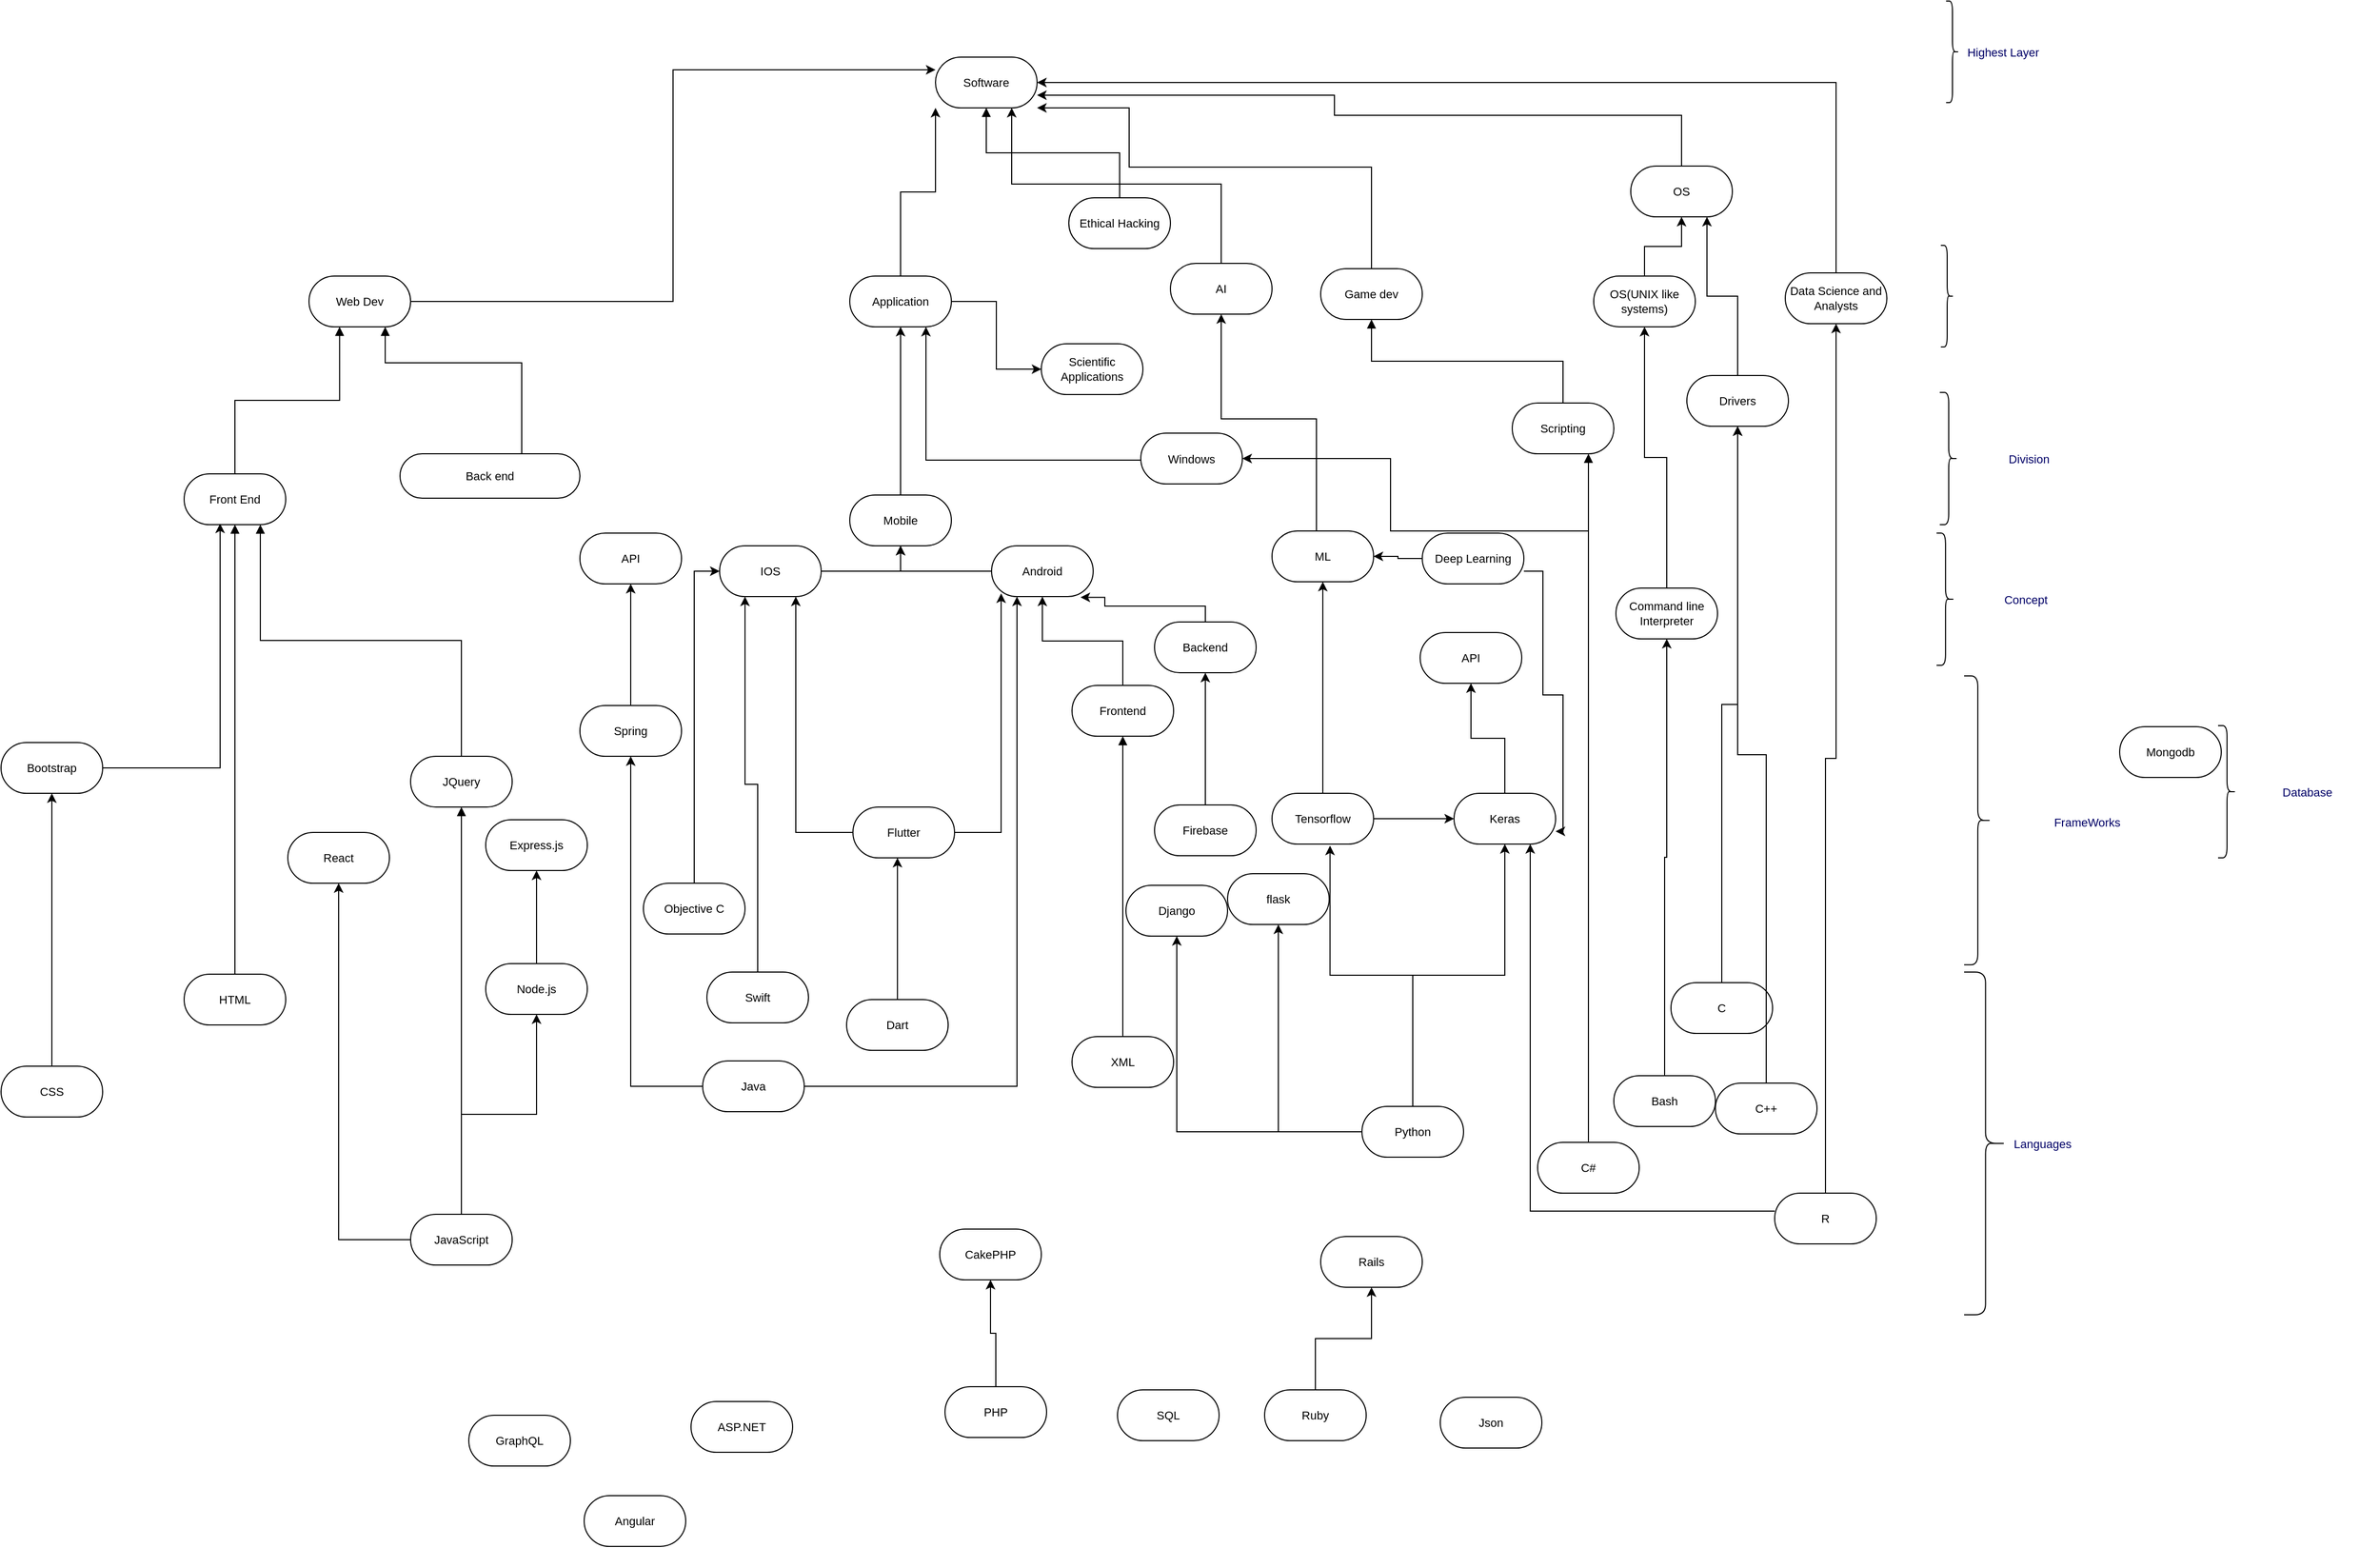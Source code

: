 <mxfile version="13.0.3" type="device"><diagram id="pAUlCY2V2whUjeafS55t" name="Page-1"><mxGraphModel dx="2202" dy="1028" grid="0" gridSize="10" guides="1" tooltips="1" connect="1" arrows="1" fold="1" page="0" pageScale="1" pageWidth="1169" pageHeight="827" math="0" shadow="0"><root><mxCell id="0"/><mxCell id="1" parent="0"/><UserObject label="Software" lucidchartObjectId="UhRVEY94wC.c" id="UGe1I49gDKQjitFiOvtG-1"><mxCell style="html=1;whiteSpace=wrap;rounded=1;arcSize=50;fontSize=11;fontColor=#000000;spacing=3;strokeOpacity=100;" parent="1" vertex="1"><mxGeometry x="-50" y="-228" width="96" height="48" as="geometry"/></mxCell></UserObject><mxCell id="ax3V9Tw7T8sKRPR4ui8O-41" style="edgeStyle=orthogonalEdgeStyle;rounded=0;orthogonalLoop=1;jettySize=auto;html=1;entryX=0.5;entryY=1;entryDx=0;entryDy=0;fontColor=#000066;" parent="1" source="UGe1I49gDKQjitFiOvtG-2" target="ax3V9Tw7T8sKRPR4ui8O-37" edge="1"><mxGeometry relative="1" as="geometry"/></mxCell><UserObject label="Mobile" lucidchartObjectId="pjRVcNEyTyrJ" id="UGe1I49gDKQjitFiOvtG-2"><mxCell style="html=1;whiteSpace=wrap;rounded=1;arcSize=50;fontSize=11;fontColor=#000000;spacing=3;strokeOpacity=100;" parent="1" vertex="1"><mxGeometry x="-131" y="186" width="96" height="48" as="geometry"/></mxCell></UserObject><UserObject label="Ethical Hacking" lucidchartObjectId="GjRV_AYitxwq" id="UGe1I49gDKQjitFiOvtG-3"><mxCell style="html=1;whiteSpace=wrap;rounded=1;arcSize=50;fontSize=11;fontColor=#000000;spacing=3;strokeOpacity=100;" parent="1" vertex="1"><mxGeometry x="76" y="-95" width="96" height="48" as="geometry"/></mxCell></UserObject><mxCell id="ax3V9Tw7T8sKRPR4ui8O-58" style="edgeStyle=orthogonalEdgeStyle;rounded=0;orthogonalLoop=1;jettySize=auto;html=1;entryX=1;entryY=1;entryDx=0;entryDy=0;fontColor=#000066;" parent="1" source="UGe1I49gDKQjitFiOvtG-4" target="UGe1I49gDKQjitFiOvtG-1" edge="1"><mxGeometry relative="1" as="geometry"><Array as="points"><mxPoint x="362" y="-124"/><mxPoint x="133" y="-124"/><mxPoint x="133" y="-180"/></Array></mxGeometry></mxCell><UserObject label="Game dev" lucidchartObjectId="KjRVrELm40YV" id="UGe1I49gDKQjitFiOvtG-4"><mxCell style="html=1;whiteSpace=wrap;rounded=1;arcSize=50;fontSize=11;fontColor=#000000;spacing=3;strokeOpacity=100;" parent="1" vertex="1"><mxGeometry x="314" y="-28" width="96" height="48" as="geometry"/></mxCell></UserObject><mxCell id="ax3V9Tw7T8sKRPR4ui8O-51" style="edgeStyle=orthogonalEdgeStyle;rounded=0;orthogonalLoop=1;jettySize=auto;html=1;entryX=1;entryY=0.5;entryDx=0;entryDy=0;fontColor=#000066;" parent="1" source="UGe1I49gDKQjitFiOvtG-5" target="UGe1I49gDKQjitFiOvtG-1" edge="1"><mxGeometry relative="1" as="geometry"><Array as="points"><mxPoint x="801" y="-204"/></Array></mxGeometry></mxCell><UserObject label="Data Science and Analysts" lucidchartObjectId="NjRV7VAWpv.F" id="UGe1I49gDKQjitFiOvtG-5"><mxCell style="html=1;whiteSpace=wrap;rounded=1;arcSize=50;fontSize=11;fontColor=#000000;spacing=3;strokeOpacity=100;" parent="1" vertex="1"><mxGeometry x="753" y="-24" width="96" height="48" as="geometry"/></mxCell></UserObject><mxCell id="ax3V9Tw7T8sKRPR4ui8O-50" style="edgeStyle=orthogonalEdgeStyle;rounded=0;orthogonalLoop=1;jettySize=auto;html=1;entryX=0;entryY=0.25;entryDx=0;entryDy=0;fontColor=#000066;" parent="1" source="UGe1I49gDKQjitFiOvtG-7" target="UGe1I49gDKQjitFiOvtG-1" edge="1"><mxGeometry relative="1" as="geometry"/></mxCell><UserObject label="Web Dev" lucidchartObjectId="ZjRVGJavr28r" id="UGe1I49gDKQjitFiOvtG-7"><mxCell style="html=1;whiteSpace=wrap;rounded=1;arcSize=50;fontSize=11;fontColor=#000000;spacing=3;strokeOpacity=100;" parent="1" vertex="1"><mxGeometry x="-642" y="-21" width="96" height="48" as="geometry"/></mxCell></UserObject><UserObject label="" lucidchartObjectId="DlRV8R~KRiv7" id="UGe1I49gDKQjitFiOvtG-10"><mxCell style="html=1;jettySize=18;fontSize=11;strokeOpacity=100;rounded=1;arcSize=0;edgeStyle=orthogonalEdgeStyle;startArrow=none;;endArrow=block;endFill=1;;exitX=0.5;exitY=-0.013;exitPerimeter=1;entryX=0.5;entryY=1.012;entryPerimeter=1;" parent="1" source="UGe1I49gDKQjitFiOvtG-3" target="UGe1I49gDKQjitFiOvtG-1" edge="1"><mxGeometry width="100" height="100" relative="1" as="geometry"><Array as="points"/></mxGeometry></mxCell></UserObject><mxCell id="UGe1I49gDKQjitFiOvtG-14" value="" style="strokeColor=none;fillColor=none;fontSize=11;spacing=3;strokeOpacity=100;html=1;" parent="1" vertex="1"><mxGeometry x="905" y="-281" width="96" height="96" as="geometry"/></mxCell><mxCell id="UGe1I49gDKQjitFiOvtG-15" value="" style="shape=curlyBracket;rounded=1;flipH=1;fontSize=11;spacing=3;strokeOpacity=100;" parent="UGe1I49gDKQjitFiOvtG-14" vertex="1"><mxGeometry width="12" height="96" as="geometry"/></mxCell><mxCell id="UGe1I49gDKQjitFiOvtG-16" value="Highest Layer" style="strokeColor=none;fillColor=none;fontSize=11;spacing=3;strokeOpacity=100;fontColor=#000066;" parent="UGe1I49gDKQjitFiOvtG-14" vertex="1"><mxGeometry x="12" width="84" height="96" as="geometry"/></mxCell><mxCell id="UGe1I49gDKQjitFiOvtG-17" value="" style="strokeColor=none;fillColor=none;fontSize=11;spacing=3;strokeOpacity=100;html=1;fontColor=#000066;" parent="1" vertex="1"><mxGeometry x="900" y="-50" width="144" height="96" as="geometry"/></mxCell><mxCell id="UGe1I49gDKQjitFiOvtG-18" value="" style="shape=curlyBracket;rounded=1;flipH=1;fontSize=11;spacing=3;strokeOpacity=100;" parent="UGe1I49gDKQjitFiOvtG-17" vertex="1"><mxGeometry width="12" height="96" as="geometry"/></mxCell><mxCell id="UGe1I49gDKQjitFiOvtG-20" value="" style="strokeColor=none;fillColor=none;fontSize=11;spacing=3;strokeOpacity=100;html=1;fontColor=#000066;" parent="1" vertex="1"><mxGeometry x="899" y="89" width="152" height="125" as="geometry"/></mxCell><mxCell id="UGe1I49gDKQjitFiOvtG-21" value="" style="shape=curlyBracket;rounded=1;flipH=1;fontSize=11;spacing=3;strokeOpacity=100;" parent="UGe1I49gDKQjitFiOvtG-20" vertex="1"><mxGeometry width="16.889" height="125" as="geometry"/></mxCell><mxCell id="UGe1I49gDKQjitFiOvtG-22" value="Division" style="strokeColor=none;fillColor=none;fontSize=11;spacing=3;strokeOpacity=100;fontColor=#000066;" parent="UGe1I49gDKQjitFiOvtG-20" vertex="1"><mxGeometry x="16.889" width="135.111" height="125" as="geometry"/></mxCell><mxCell id="UGe1I49gDKQjitFiOvtG-23" value="" style="strokeColor=none;fillColor=none;fontSize=11;spacing=3;strokeOpacity=100;html=1;fontColor=#000066;" parent="1" vertex="1"><mxGeometry x="922" y="357" width="243" height="276" as="geometry"/></mxCell><mxCell id="UGe1I49gDKQjitFiOvtG-24" value="" style="shape=curlyBracket;rounded=1;flipH=1;fontSize=11;spacing=3;strokeOpacity=100;" parent="UGe1I49gDKQjitFiOvtG-23" vertex="1"><mxGeometry width="25.875" height="273.125" as="geometry"/></mxCell><mxCell id="UGe1I49gDKQjitFiOvtG-25" value="FrameWorks" style="strokeColor=none;fillColor=none;fontSize=11;spacing=3;strokeOpacity=100;fontColor=#000066;" parent="UGe1I49gDKQjitFiOvtG-23" vertex="1"><mxGeometry x="25.875" width="181.125" height="276" as="geometry"/></mxCell><mxCell id="UGe1I49gDKQjitFiOvtG-78" value="Mongodb" style="html=1;whiteSpace=wrap;rounded=1;arcSize=50;fontSize=11;fontColor=#000000;spacing=3;strokeOpacity=100;" parent="UGe1I49gDKQjitFiOvtG-23" vertex="1"><mxGeometry x="147" y="48" width="96" height="48" as="geometry"/></mxCell><mxCell id="UGe1I49gDKQjitFiOvtG-26" value="" style="strokeColor=none;fillColor=none;fontSize=11;spacing=3;strokeOpacity=100;html=1;fontColor=#FF6666;" parent="1" vertex="1"><mxGeometry x="922" y="637" width="108" height="324" as="geometry"/></mxCell><mxCell id="UGe1I49gDKQjitFiOvtG-27" value="" style="shape=curlyBracket;rounded=1;flipH=1;fontSize=11;spacing=3;strokeOpacity=100;" parent="UGe1I49gDKQjitFiOvtG-26" vertex="1"><mxGeometry width="40.5" height="324" as="geometry"/></mxCell><mxCell id="UGe1I49gDKQjitFiOvtG-28" value="Languages" style="strokeColor=none;fillColor=none;fontSize=11;spacing=3;strokeOpacity=100;fontColor=#000066;" parent="UGe1I49gDKQjitFiOvtG-26" vertex="1"><mxGeometry x="40.5" width="67.5" height="324" as="geometry"/></mxCell><mxCell id="ax3V9Tw7T8sKRPR4ui8O-27" style="edgeStyle=orthogonalEdgeStyle;rounded=0;orthogonalLoop=1;jettySize=auto;html=1;fontColor=#000066;" parent="1" source="UGe1I49gDKQjitFiOvtG-29" target="UGe1I49gDKQjitFiOvtG-60" edge="1"><mxGeometry relative="1" as="geometry"/></mxCell><mxCell id="ax3V9Tw7T8sKRPR4ui8O-28" style="edgeStyle=orthogonalEdgeStyle;rounded=0;orthogonalLoop=1;jettySize=auto;html=1;entryX=0.571;entryY=1.031;entryDx=0;entryDy=0;entryPerimeter=0;fontColor=#000066;" parent="1" source="UGe1I49gDKQjitFiOvtG-29" target="UGe1I49gDKQjitFiOvtG-59" edge="1"><mxGeometry relative="1" as="geometry"/></mxCell><mxCell id="SxkXoHnN2bvnYv3SDeNO-10" style="edgeStyle=orthogonalEdgeStyle;rounded=0;orthogonalLoop=1;jettySize=auto;html=1;entryX=0.5;entryY=1;entryDx=0;entryDy=0;" parent="1" source="UGe1I49gDKQjitFiOvtG-29" target="SxkXoHnN2bvnYv3SDeNO-7" edge="1"><mxGeometry relative="1" as="geometry"/></mxCell><mxCell id="SxkXoHnN2bvnYv3SDeNO-11" style="edgeStyle=orthogonalEdgeStyle;rounded=0;orthogonalLoop=1;jettySize=auto;html=1;entryX=0.5;entryY=1;entryDx=0;entryDy=0;" parent="1" source="UGe1I49gDKQjitFiOvtG-29" target="SxkXoHnN2bvnYv3SDeNO-8" edge="1"><mxGeometry relative="1" as="geometry"/></mxCell><UserObject label="Python" lucidchartObjectId="LrRVu1by1_w6" id="UGe1I49gDKQjitFiOvtG-29"><mxCell style="html=1;whiteSpace=wrap;rounded=1;arcSize=50;fontSize=11;fontColor=#000000;spacing=3;strokeOpacity=100;" parent="1" vertex="1"><mxGeometry x="353" y="764" width="96" height="48" as="geometry"/></mxCell></UserObject><mxCell id="ax3V9Tw7T8sKRPR4ui8O-11" style="edgeStyle=orthogonalEdgeStyle;rounded=0;orthogonalLoop=1;jettySize=auto;html=1;fontColor=#000066;" parent="1" source="UGe1I49gDKQjitFiOvtG-30" target="UGe1I49gDKQjitFiOvtG-56" edge="1"><mxGeometry relative="1" as="geometry"/></mxCell><mxCell id="ax3V9Tw7T8sKRPR4ui8O-18" style="edgeStyle=orthogonalEdgeStyle;rounded=0;orthogonalLoop=1;jettySize=auto;html=1;entryX=0.25;entryY=1;entryDx=0;entryDy=0;fontColor=#000066;" parent="1" source="UGe1I49gDKQjitFiOvtG-30" target="UGe1I49gDKQjitFiOvtG-67" edge="1"><mxGeometry relative="1" as="geometry"/></mxCell><UserObject label="Java" lucidchartObjectId="SrRVt4RhESOe" id="UGe1I49gDKQjitFiOvtG-30"><mxCell style="html=1;whiteSpace=wrap;rounded=1;arcSize=50;fontSize=11;fontColor=#000000;spacing=3;strokeOpacity=100;" parent="1" vertex="1"><mxGeometry x="-270" y="721" width="96" height="48" as="geometry"/></mxCell></UserObject><mxCell id="n5i7beiX2bVmnDVIwXsG-6" style="edgeStyle=orthogonalEdgeStyle;rounded=0;orthogonalLoop=1;jettySize=auto;html=1;" edge="1" parent="1" source="UGe1I49gDKQjitFiOvtG-31" target="n5i7beiX2bVmnDVIwXsG-4"><mxGeometry relative="1" as="geometry"/></mxCell><UserObject label="C" lucidchartObjectId="WrRVQ1YLPoxk" id="UGe1I49gDKQjitFiOvtG-31"><mxCell style="html=1;whiteSpace=wrap;rounded=1;arcSize=50;fontSize=11;fontColor=#000000;spacing=3;strokeOpacity=100;" parent="1" vertex="1"><mxGeometry x="645" y="647" width="96" height="48" as="geometry"/></mxCell></UserObject><mxCell id="n5i7beiX2bVmnDVIwXsG-7" style="edgeStyle=orthogonalEdgeStyle;rounded=0;orthogonalLoop=1;jettySize=auto;html=1;" edge="1" parent="1" source="UGe1I49gDKQjitFiOvtG-32" target="n5i7beiX2bVmnDVIwXsG-4"><mxGeometry relative="1" as="geometry"><mxPoint x="750.941" y="309.647" as="targetPoint"/></mxGeometry></mxCell><UserObject label="C++" lucidchartObjectId="0rRVny2cv8cx" id="UGe1I49gDKQjitFiOvtG-32"><mxCell style="html=1;whiteSpace=wrap;rounded=1;arcSize=50;fontSize=11;fontColor=#000000;spacing=3;strokeOpacity=100;" parent="1" vertex="1"><mxGeometry x="687" y="742" width="96" height="48" as="geometry"/></mxCell></UserObject><UserObject label="HTML" lucidchartObjectId="osRVKZzMshuz" id="UGe1I49gDKQjitFiOvtG-33"><mxCell style="html=1;whiteSpace=wrap;rounded=1;arcSize=50;fontSize=11;fontColor=#000000;spacing=3;strokeOpacity=100;" parent="1" vertex="1"><mxGeometry x="-760" y="639" width="96" height="48" as="geometry"/></mxCell></UserObject><mxCell id="ax3V9Tw7T8sKRPR4ui8O-10" style="edgeStyle=orthogonalEdgeStyle;rounded=0;orthogonalLoop=1;jettySize=auto;html=1;entryX=0.5;entryY=1;entryDx=0;entryDy=0;fontColor=#000066;" parent="1" source="UGe1I49gDKQjitFiOvtG-34" target="UGe1I49gDKQjitFiOvtG-45" edge="1"><mxGeometry relative="1" as="geometry"/></mxCell><UserObject label="CSS" lucidchartObjectId="tsRVXiKIGTV-" id="UGe1I49gDKQjitFiOvtG-34"><mxCell style="html=1;whiteSpace=wrap;rounded=1;arcSize=50;fontSize=11;fontColor=#000000;spacing=3;strokeOpacity=100;" parent="1" vertex="1"><mxGeometry x="-933" y="726" width="96" height="48" as="geometry"/></mxCell></UserObject><mxCell id="SxkXoHnN2bvnYv3SDeNO-17" style="edgeStyle=orthogonalEdgeStyle;rounded=0;orthogonalLoop=1;jettySize=auto;html=1;" parent="1" source="UGe1I49gDKQjitFiOvtG-35" target="SxkXoHnN2bvnYv3SDeNO-1" edge="1"><mxGeometry relative="1" as="geometry"/></mxCell><mxCell id="sP0e5EZ3fhWFo-RtDpId-5" style="edgeStyle=orthogonalEdgeStyle;rounded=0;orthogonalLoop=1;jettySize=auto;html=1;entryX=0.5;entryY=1;entryDx=0;entryDy=0;" parent="1" source="UGe1I49gDKQjitFiOvtG-35" target="sP0e5EZ3fhWFo-RtDpId-1" edge="1"><mxGeometry relative="1" as="geometry"/></mxCell><UserObject label="JavaScript" lucidchartObjectId="xsRVkPCvJlu2" id="UGe1I49gDKQjitFiOvtG-35"><mxCell style="html=1;whiteSpace=wrap;rounded=1;arcSize=50;fontSize=11;fontColor=#000000;spacing=3;strokeOpacity=100;" parent="1" vertex="1"><mxGeometry x="-546" y="866" width="96" height="48" as="geometry"/></mxCell></UserObject><mxCell id="n5i7beiX2bVmnDVIwXsG-9" style="edgeStyle=orthogonalEdgeStyle;rounded=0;orthogonalLoop=1;jettySize=auto;html=1;entryX=1;entryY=0.5;entryDx=0;entryDy=0;" edge="1" parent="1" source="UGe1I49gDKQjitFiOvtG-36" target="ax3V9Tw7T8sKRPR4ui8O-43"><mxGeometry relative="1" as="geometry"><Array as="points"><mxPoint x="567" y="220"/><mxPoint x="380" y="220"/><mxPoint x="380" y="152"/></Array></mxGeometry></mxCell><UserObject label="C#" lucidchartObjectId="EsRV4uVWa~Bk" id="UGe1I49gDKQjitFiOvtG-36"><mxCell style="html=1;whiteSpace=wrap;rounded=1;arcSize=50;fontSize=11;fontColor=#000000;spacing=3;strokeOpacity=100;" parent="1" vertex="1"><mxGeometry x="519" y="798" width="96" height="48" as="geometry"/></mxCell></UserObject><UserObject label="Front End" lucidchartObjectId="CvRVPEBj-4TO" id="UGe1I49gDKQjitFiOvtG-37"><mxCell style="html=1;whiteSpace=wrap;rounded=1;arcSize=50;fontSize=11;fontColor=#000000;spacing=3;strokeOpacity=100;" parent="1" vertex="1"><mxGeometry x="-760" y="166" width="96" height="48" as="geometry"/></mxCell></UserObject><UserObject label="Back end" lucidchartObjectId="FvRVL3mJi9d5" id="UGe1I49gDKQjitFiOvtG-38"><mxCell style="html=1;whiteSpace=wrap;rounded=1;arcSize=50;fontSize=11;fontColor=#000000;spacing=3;strokeOpacity=100;" parent="1" vertex="1"><mxGeometry x="-556" y="147" width="170" height="42" as="geometry"/></mxCell></UserObject><UserObject label="Scripting" lucidchartObjectId="KvRVUe08IR1d" id="UGe1I49gDKQjitFiOvtG-40"><mxCell style="html=1;whiteSpace=wrap;rounded=1;arcSize=50;fontSize=11;fontColor=#000000;spacing=3;strokeOpacity=100;" parent="1" vertex="1"><mxGeometry x="495" y="99" width="96" height="48" as="geometry"/></mxCell></UserObject><UserObject label="" lucidchartObjectId="_wRVU_sAQ~52" id="UGe1I49gDKQjitFiOvtG-41"><mxCell style="html=1;jettySize=18;fontSize=11;strokeOpacity=100;rounded=1;arcSize=0;edgeStyle=orthogonalEdgeStyle;startArrow=none;;endArrow=block;endFill=1;;exitX=0.5;exitY=-0.013;exitPerimeter=1;entryX=0.75;entryY=1;entryDx=0;entryDy=0;" parent="1" source="UGe1I49gDKQjitFiOvtG-36" target="UGe1I49gDKQjitFiOvtG-40" edge="1"><mxGeometry width="100" height="100" relative="1" as="geometry"><Array as="points"/></mxGeometry></mxCell></UserObject><UserObject label="" lucidchartObjectId="~wRVJvpWnLx2" id="UGe1I49gDKQjitFiOvtG-42"><mxCell style="html=1;jettySize=18;fontSize=11;strokeOpacity=100;rounded=1;arcSize=0;edgeStyle=orthogonalEdgeStyle;startArrow=none;;endArrow=block;endFill=1;;exitX=0.5;exitY=-0.013;exitPerimeter=1;entryX=0.5;entryY=1.012;entryPerimeter=1;" parent="1" source="UGe1I49gDKQjitFiOvtG-40" target="UGe1I49gDKQjitFiOvtG-4" edge="1"><mxGeometry width="100" height="100" relative="1" as="geometry"><Array as="points"/></mxGeometry></mxCell></UserObject><UserObject label="" lucidchartObjectId="HxRVVt2jnfct" id="UGe1I49gDKQjitFiOvtG-43"><mxCell style="html=1;jettySize=18;fontSize=11;strokeOpacity=100;rounded=1;arcSize=0;edgeStyle=orthogonalEdgeStyle;startArrow=none;;endArrow=block;endFill=1;;exitX=0.5;exitY=-0.013;exitPerimeter=1;entryX=0.75;entryY=1;entryDx=0;entryDy=0;" parent="1" source="UGe1I49gDKQjitFiOvtG-38" target="UGe1I49gDKQjitFiOvtG-7" edge="1"><mxGeometry width="100" height="100" relative="1" as="geometry"><Array as="points"><mxPoint x="-441" y="61"/><mxPoint x="-570" y="61"/></Array><mxPoint x="-571" y="169" as="targetPoint"/></mxGeometry></mxCell></UserObject><UserObject label="" lucidchartObjectId="6yRVpe3c7vWe" id="UGe1I49gDKQjitFiOvtG-44"><mxCell style="html=1;jettySize=18;fontSize=11;strokeOpacity=100;rounded=1;arcSize=0;edgeStyle=orthogonalEdgeStyle;startArrow=none;;endArrow=block;endFill=1;;exitX=0.5;exitY=-0.013;exitPerimeter=1;entryX=0.296;entryY=1.012;entryPerimeter=1;" parent="1" source="UGe1I49gDKQjitFiOvtG-37" target="UGe1I49gDKQjitFiOvtG-7" edge="1"><mxGeometry width="100" height="100" relative="1" as="geometry"><Array as="points"/></mxGeometry></mxCell></UserObject><mxCell id="ax3V9Tw7T8sKRPR4ui8O-8" style="edgeStyle=orthogonalEdgeStyle;rounded=0;orthogonalLoop=1;jettySize=auto;html=1;entryX=0.354;entryY=0.979;entryDx=0;entryDy=0;entryPerimeter=0;" parent="1" source="UGe1I49gDKQjitFiOvtG-45" target="UGe1I49gDKQjitFiOvtG-37" edge="1"><mxGeometry relative="1" as="geometry"/></mxCell><UserObject label="Bootstrap" lucidchartObjectId="RzRVEq71QoTO" id="UGe1I49gDKQjitFiOvtG-45"><mxCell style="html=1;whiteSpace=wrap;rounded=1;arcSize=50;fontSize=11;fontColor=#000000;spacing=3;strokeOpacity=100;" parent="1" vertex="1"><mxGeometry x="-933" y="420" width="96" height="48" as="geometry"/></mxCell></UserObject><UserObject label="" lucidchartObjectId="wARVZTQVNdLe" id="UGe1I49gDKQjitFiOvtG-48"><mxCell style="html=1;jettySize=18;fontSize=11;strokeOpacity=100;rounded=1;arcSize=0;edgeStyle=orthogonalEdgeStyle;startArrow=none;;endArrow=block;endFill=1;;exitX=0.5;exitY=-0.013;exitPerimeter=1;entryX=0.5;entryY=1.012;entryPerimeter=1;" parent="1" source="UGe1I49gDKQjitFiOvtG-33" target="UGe1I49gDKQjitFiOvtG-37" edge="1"><mxGeometry width="100" height="100" relative="1" as="geometry"><Array as="points"/></mxGeometry></mxCell></UserObject><UserObject label="JQuery" lucidchartObjectId="AARVE.5V7kzd" id="UGe1I49gDKQjitFiOvtG-49"><mxCell style="html=1;whiteSpace=wrap;rounded=1;arcSize=50;fontSize=11;fontColor=#000000;spacing=3;strokeOpacity=100;" parent="1" vertex="1"><mxGeometry x="-546" y="433" width="96" height="48" as="geometry"/></mxCell></UserObject><UserObject label="" lucidchartObjectId="3ARVlcwnW92P" id="UGe1I49gDKQjitFiOvtG-50"><mxCell style="html=1;jettySize=18;fontSize=11;strokeOpacity=100;rounded=1;arcSize=0;edgeStyle=orthogonalEdgeStyle;startArrow=none;;endArrow=block;endFill=1;;exitX=0.5;exitY=-0.013;exitPerimeter=1;entryX=0.5;entryY=1.012;entryPerimeter=1;" parent="1" source="UGe1I49gDKQjitFiOvtG-35" target="UGe1I49gDKQjitFiOvtG-49" edge="1"><mxGeometry width="100" height="100" relative="1" as="geometry"><Array as="points"/></mxGeometry></mxCell></UserObject><UserObject label="" lucidchartObjectId="7ARVHm4MIova" id="UGe1I49gDKQjitFiOvtG-51"><mxCell style="html=1;jettySize=18;fontSize=11;strokeOpacity=100;rounded=1;arcSize=0;edgeStyle=orthogonalEdgeStyle;startArrow=none;;endArrow=block;endFill=1;;exitX=0.5;exitY=-0.013;exitPerimeter=1;entryX=0.75;entryY=1;entryDx=0;entryDy=0;" parent="1" source="UGe1I49gDKQjitFiOvtG-49" target="UGe1I49gDKQjitFiOvtG-37" edge="1"><mxGeometry width="100" height="100" relative="1" as="geometry"><Array as="points"/></mxGeometry></mxCell></UserObject><mxCell id="ax3V9Tw7T8sKRPR4ui8O-13" style="edgeStyle=orthogonalEdgeStyle;rounded=0;orthogonalLoop=1;jettySize=auto;html=1;entryX=0.5;entryY=1;entryDx=0;entryDy=0;fontColor=#000066;" parent="1" source="UGe1I49gDKQjitFiOvtG-52" target="UGe1I49gDKQjitFiOvtG-67" edge="1"><mxGeometry relative="1" as="geometry"/></mxCell><UserObject label="Frontend" lucidchartObjectId="0CRVfHwm7.aE" id="UGe1I49gDKQjitFiOvtG-52"><mxCell style="html=1;whiteSpace=wrap;rounded=1;arcSize=50;fontSize=11;fontColor=#000000;spacing=3;strokeOpacity=100;" parent="1" vertex="1"><mxGeometry x="79" y="366" width="96" height="48" as="geometry"/></mxCell></UserObject><UserObject label="XML" lucidchartObjectId="dDRVjU3QX.xJ" id="UGe1I49gDKQjitFiOvtG-53"><mxCell style="html=1;whiteSpace=wrap;rounded=1;arcSize=50;fontSize=11;fontColor=#000000;spacing=3;strokeOpacity=100;" parent="1" vertex="1"><mxGeometry x="79" y="698" width="96" height="48" as="geometry"/></mxCell></UserObject><UserObject label="" lucidchartObjectId="pDRV4u0NGiCE" id="UGe1I49gDKQjitFiOvtG-54"><mxCell style="html=1;jettySize=18;fontSize=11;strokeOpacity=100;rounded=1;arcSize=0;edgeStyle=orthogonalEdgeStyle;startArrow=none;;endArrow=block;endFill=1;;exitX=0.5;exitY=-0.013;exitPerimeter=1;entryX=0.5;entryY=1.012;entryPerimeter=1;" parent="1" source="UGe1I49gDKQjitFiOvtG-53" target="UGe1I49gDKQjitFiOvtG-52" edge="1"><mxGeometry width="100" height="100" relative="1" as="geometry"><Array as="points"/></mxGeometry></mxCell></UserObject><UserObject label="API" lucidchartObjectId="EFRVKLrU_i0V" id="UGe1I49gDKQjitFiOvtG-55"><mxCell style="html=1;whiteSpace=wrap;rounded=1;arcSize=50;fontSize=11;fontColor=#000000;spacing=3;strokeOpacity=100;" parent="1" vertex="1"><mxGeometry x="-386" y="222" width="96" height="48" as="geometry"/></mxCell></UserObject><mxCell id="SxkXoHnN2bvnYv3SDeNO-12" style="edgeStyle=orthogonalEdgeStyle;rounded=0;orthogonalLoop=1;jettySize=auto;html=1;" parent="1" source="UGe1I49gDKQjitFiOvtG-56" target="UGe1I49gDKQjitFiOvtG-55" edge="1"><mxGeometry relative="1" as="geometry"/></mxCell><UserObject label="Spring" lucidchartObjectId="9FRVDzx-To8Q" id="UGe1I49gDKQjitFiOvtG-56"><mxCell style="html=1;whiteSpace=wrap;rounded=1;arcSize=50;fontSize=11;fontColor=#000000;spacing=3;strokeOpacity=100;" parent="1" vertex="1"><mxGeometry x="-386" y="385" width="96" height="48" as="geometry"/></mxCell></UserObject><mxCell id="ax3V9Tw7T8sKRPR4ui8O-68" style="edgeStyle=orthogonalEdgeStyle;rounded=0;orthogonalLoop=1;jettySize=auto;html=1;entryX=0.5;entryY=1;entryDx=0;entryDy=0;fontColor=#000066;" parent="1" source="UGe1I49gDKQjitFiOvtG-59" target="ax3V9Tw7T8sKRPR4ui8O-66" edge="1"><mxGeometry relative="1" as="geometry"/></mxCell><mxCell id="ax3V9Tw7T8sKRPR4ui8O-71" style="edgeStyle=orthogonalEdgeStyle;rounded=0;orthogonalLoop=1;jettySize=auto;html=1;entryX=0;entryY=0.5;entryDx=0;entryDy=0;fontColor=#000066;" parent="1" source="UGe1I49gDKQjitFiOvtG-59" target="UGe1I49gDKQjitFiOvtG-60" edge="1"><mxGeometry relative="1" as="geometry"/></mxCell><UserObject label="Tensorflow" lucidchartObjectId="EGRVkFs3Sa1o" id="UGe1I49gDKQjitFiOvtG-59"><mxCell style="html=1;whiteSpace=wrap;rounded=1;arcSize=50;fontSize=11;fontColor=#000000;spacing=3;strokeOpacity=100;" parent="1" vertex="1"><mxGeometry x="268" y="468" width="96" height="48" as="geometry"/></mxCell></UserObject><mxCell id="UGe1I49gDKQjitFiOvtG-80" style="edgeStyle=orthogonalEdgeStyle;rounded=0;orthogonalLoop=1;jettySize=auto;html=1;entryX=0.5;entryY=1;entryDx=0;entryDy=0;fontSize=11;" parent="1" source="UGe1I49gDKQjitFiOvtG-60" target="UGe1I49gDKQjitFiOvtG-71" edge="1"><mxGeometry relative="1" as="geometry"/></mxCell><UserObject label="Keras" lucidchartObjectId="LGRV1geOY0IV" id="UGe1I49gDKQjitFiOvtG-60"><mxCell style="html=1;whiteSpace=wrap;rounded=1;arcSize=50;fontSize=11;fontColor=#000000;spacing=3;strokeOpacity=100;" parent="1" vertex="1"><mxGeometry x="440" y="468" width="96" height="48" as="geometry"/></mxCell></UserObject><UserObject label="SQL" lucidchartObjectId="YHRV3UERDMyT" id="UGe1I49gDKQjitFiOvtG-63"><mxCell style="html=1;whiteSpace=wrap;rounded=1;arcSize=50;fontSize=11;fontColor=#000000;spacing=3;strokeOpacity=100;" parent="1" vertex="1"><mxGeometry x="122" y="1032" width="96" height="48" as="geometry"/></mxCell></UserObject><UserObject label="Json" lucidchartObjectId="~HRVZojRj3IH" id="UGe1I49gDKQjitFiOvtG-64"><mxCell style="html=1;whiteSpace=wrap;rounded=1;arcSize=50;fontSize=11;fontColor=#000000;spacing=3;strokeOpacity=100;" parent="1" vertex="1"><mxGeometry x="427" y="1039" width="96" height="48" as="geometry"/></mxCell></UserObject><mxCell id="xJOz8X0CYu76TAWET8pN-1" style="edgeStyle=orthogonalEdgeStyle;rounded=0;orthogonalLoop=1;jettySize=auto;html=1;entryX=0.25;entryY=1;entryDx=0;entryDy=0;" parent="1" source="UGe1I49gDKQjitFiOvtG-65" target="UGe1I49gDKQjitFiOvtG-66" edge="1"><mxGeometry relative="1" as="geometry"/></mxCell><UserObject label="Swift" lucidchartObjectId="OKRVndcnN0Zj" id="UGe1I49gDKQjitFiOvtG-65"><mxCell style="html=1;whiteSpace=wrap;rounded=1;arcSize=50;fontSize=11;fontColor=#000000;spacing=3;strokeOpacity=100;" parent="1" vertex="1"><mxGeometry x="-266" y="637" width="96" height="48" as="geometry"/></mxCell></UserObject><mxCell id="UGe1I49gDKQjitFiOvtG-81" style="edgeStyle=orthogonalEdgeStyle;rounded=0;orthogonalLoop=1;jettySize=auto;html=1;entryX=0.5;entryY=1;entryDx=0;entryDy=0;fontSize=11;" parent="1" source="UGe1I49gDKQjitFiOvtG-66" target="UGe1I49gDKQjitFiOvtG-2" edge="1"><mxGeometry relative="1" as="geometry"/></mxCell><UserObject label="IOS" lucidchartObjectId="_KRVO~7VPd27" id="UGe1I49gDKQjitFiOvtG-66"><mxCell style="html=1;whiteSpace=wrap;rounded=1;arcSize=50;fontSize=11;fontColor=#000000;spacing=3;strokeOpacity=100;" parent="1" vertex="1"><mxGeometry x="-254" y="234" width="96" height="48" as="geometry"/></mxCell></UserObject><mxCell id="ax3V9Tw7T8sKRPR4ui8O-60" style="edgeStyle=orthogonalEdgeStyle;rounded=0;orthogonalLoop=1;jettySize=auto;html=1;entryX=0.5;entryY=1;entryDx=0;entryDy=0;fontColor=#000066;" parent="1" source="UGe1I49gDKQjitFiOvtG-67" target="UGe1I49gDKQjitFiOvtG-2" edge="1"><mxGeometry relative="1" as="geometry"/></mxCell><UserObject label="Android" lucidchartObjectId="aLRVRKlVe8ML" id="UGe1I49gDKQjitFiOvtG-67"><mxCell style="html=1;whiteSpace=wrap;rounded=1;arcSize=50;fontSize=11;fontColor=#000000;spacing=3;strokeOpacity=100;" parent="1" vertex="1"><mxGeometry x="3" y="234" width="96" height="48" as="geometry"/></mxCell></UserObject><mxCell id="ax3V9Tw7T8sKRPR4ui8O-20" style="edgeStyle=orthogonalEdgeStyle;rounded=0;orthogonalLoop=1;jettySize=auto;html=1;entryX=0.438;entryY=1;entryDx=0;entryDy=0;entryPerimeter=0;fontColor=#000066;" parent="1" source="UGe1I49gDKQjitFiOvtG-68" target="ax3V9Tw7T8sKRPR4ui8O-19" edge="1"><mxGeometry relative="1" as="geometry"/></mxCell><UserObject label="Dart" lucidchartObjectId="4NRVMUVfaKdc" id="UGe1I49gDKQjitFiOvtG-68"><mxCell style="html=1;whiteSpace=wrap;rounded=1;arcSize=50;fontSize=11;fontColor=#000000;spacing=3;strokeOpacity=100;" parent="1" vertex="1"><mxGeometry x="-134" y="663" width="96" height="48" as="geometry"/></mxCell></UserObject><mxCell id="ax3V9Tw7T8sKRPR4ui8O-75" style="edgeStyle=orthogonalEdgeStyle;rounded=0;orthogonalLoop=1;jettySize=auto;html=1;entryX=0.75;entryY=1;entryDx=0;entryDy=0;fontColor=#000066;" parent="1" source="UGe1I49gDKQjitFiOvtG-69" target="UGe1I49gDKQjitFiOvtG-1" edge="1"><mxGeometry relative="1" as="geometry"><Array as="points"><mxPoint x="220" y="-108"/><mxPoint x="22" y="-108"/></Array></mxGeometry></mxCell><UserObject label="AI" lucidchartObjectId="RzRVEq71QoTO" id="UGe1I49gDKQjitFiOvtG-69"><mxCell style="html=1;whiteSpace=wrap;rounded=1;arcSize=50;fontSize=11;fontColor=#000000;spacing=3;strokeOpacity=100;" parent="1" vertex="1"><mxGeometry x="172" y="-33" width="96" height="48" as="geometry"/></mxCell></UserObject><mxCell id="UGe1I49gDKQjitFiOvtG-71" value="API" style="html=1;whiteSpace=wrap;rounded=1;arcSize=50;fontSize=11;fontColor=#000000;spacing=3;strokeOpacity=100;" parent="1" vertex="1"><mxGeometry x="408" y="316" width="96" height="48" as="geometry"/></mxCell><mxCell id="ax3V9Tw7T8sKRPR4ui8O-70" style="edgeStyle=orthogonalEdgeStyle;rounded=0;orthogonalLoop=1;jettySize=auto;html=1;entryX=1;entryY=0.75;entryDx=0;entryDy=0;fontColor=#000066;" parent="1" source="UGe1I49gDKQjitFiOvtG-77" target="UGe1I49gDKQjitFiOvtG-60" edge="1"><mxGeometry relative="1" as="geometry"><Array as="points"><mxPoint x="524" y="258"/><mxPoint x="524" y="375"/><mxPoint x="543" y="375"/><mxPoint x="543" y="504"/></Array></mxGeometry></mxCell><mxCell id="ax3V9Tw7T8sKRPR4ui8O-73" style="edgeStyle=orthogonalEdgeStyle;rounded=0;orthogonalLoop=1;jettySize=auto;html=1;entryX=1;entryY=0.5;entryDx=0;entryDy=0;fontColor=#000066;" parent="1" source="UGe1I49gDKQjitFiOvtG-77" target="ax3V9Tw7T8sKRPR4ui8O-66" edge="1"><mxGeometry relative="1" as="geometry"/></mxCell><mxCell id="UGe1I49gDKQjitFiOvtG-77" value="Deep Learning" style="html=1;whiteSpace=wrap;rounded=1;arcSize=50;fontSize=11;fontColor=#000000;spacing=3;strokeOpacity=100;" parent="1" vertex="1"><mxGeometry x="410" y="222" width="96" height="48" as="geometry"/></mxCell><mxCell id="ax3V9Tw7T8sKRPR4ui8O-38" style="edgeStyle=orthogonalEdgeStyle;rounded=0;orthogonalLoop=1;jettySize=auto;html=1;entryX=0.5;entryY=1;entryDx=0;entryDy=0;fontColor=#000066;" parent="1" source="UGe1I49gDKQjitFiOvtG-79" target="ax3V9Tw7T8sKRPR4ui8O-23" edge="1"><mxGeometry relative="1" as="geometry"/></mxCell><mxCell id="UGe1I49gDKQjitFiOvtG-79" value="Firebase" style="html=1;whiteSpace=wrap;rounded=1;arcSize=50;fontSize=11;fontColor=#000000;spacing=3;strokeOpacity=100;" parent="1" vertex="1"><mxGeometry x="157" y="479" width="96" height="48" as="geometry"/></mxCell><mxCell id="SxkXoHnN2bvnYv3SDeNO-6" style="edgeStyle=orthogonalEdgeStyle;rounded=0;orthogonalLoop=1;jettySize=auto;html=1;" parent="1" source="UGe1I49gDKQjitFiOvtG-83" target="SxkXoHnN2bvnYv3SDeNO-2" edge="1"><mxGeometry relative="1" as="geometry"/></mxCell><mxCell id="UGe1I49gDKQjitFiOvtG-83" value="PHP" style="html=1;whiteSpace=wrap;rounded=1;arcSize=50;fontSize=11;fontColor=#000000;spacing=3;strokeOpacity=100;" parent="1" vertex="1"><mxGeometry x="-41" y="1029" width="96" height="48" as="geometry"/></mxCell><mxCell id="SxkXoHnN2bvnYv3SDeNO-5" style="edgeStyle=orthogonalEdgeStyle;rounded=0;orthogonalLoop=1;jettySize=auto;html=1;entryX=0.5;entryY=1;entryDx=0;entryDy=0;" parent="1" source="UGe1I49gDKQjitFiOvtG-86" target="SxkXoHnN2bvnYv3SDeNO-3" edge="1"><mxGeometry relative="1" as="geometry"/></mxCell><mxCell id="UGe1I49gDKQjitFiOvtG-86" value="Ruby" style="html=1;whiteSpace=wrap;rounded=1;arcSize=50;fontSize=11;fontColor=#000000;spacing=3;strokeOpacity=100;" parent="1" vertex="1"><mxGeometry x="261" y="1032" width="96" height="48" as="geometry"/></mxCell><mxCell id="ax3V9Tw7T8sKRPR4ui8O-56" style="edgeStyle=orthogonalEdgeStyle;rounded=0;orthogonalLoop=1;jettySize=auto;html=1;entryX=0.5;entryY=1;entryDx=0;entryDy=0;fontColor=#000066;" parent="1" source="UGe1I49gDKQjitFiOvtG-87" target="ax3V9Tw7T8sKRPR4ui8O-55" edge="1"><mxGeometry relative="1" as="geometry"/></mxCell><mxCell id="UGe1I49gDKQjitFiOvtG-87" value="Bash" style="html=1;whiteSpace=wrap;rounded=1;arcSize=50;fontSize=11;fontColor=#000000;spacing=3;strokeOpacity=100;" parent="1" vertex="1"><mxGeometry x="591" y="735" width="96" height="48" as="geometry"/></mxCell><mxCell id="ax3V9Tw7T8sKRPR4ui8O-49" style="edgeStyle=orthogonalEdgeStyle;rounded=0;orthogonalLoop=1;jettySize=auto;html=1;fontColor=#000066;" parent="1" source="ax3V9Tw7T8sKRPR4ui8O-1" target="UGe1I49gDKQjitFiOvtG-5" edge="1"><mxGeometry relative="1" as="geometry"><mxPoint x="791" y="222" as="targetPoint"/></mxGeometry></mxCell><mxCell id="ax3V9Tw7T8sKRPR4ui8O-72" style="edgeStyle=orthogonalEdgeStyle;rounded=0;orthogonalLoop=1;jettySize=auto;html=1;entryX=0.75;entryY=1;entryDx=0;entryDy=0;fontColor=#000066;" parent="1" source="ax3V9Tw7T8sKRPR4ui8O-1" target="UGe1I49gDKQjitFiOvtG-60" edge="1"><mxGeometry relative="1" as="geometry"><Array as="points"><mxPoint x="774" y="863"/><mxPoint x="512" y="863"/></Array></mxGeometry></mxCell><mxCell id="ax3V9Tw7T8sKRPR4ui8O-1" value="R" style="html=1;whiteSpace=wrap;rounded=1;arcSize=50;fontSize=11;fontColor=#000000;spacing=3;strokeOpacity=100;" parent="1" vertex="1"><mxGeometry x="743" y="846" width="96" height="48" as="geometry"/></mxCell><mxCell id="ax3V9Tw7T8sKRPR4ui8O-21" style="edgeStyle=orthogonalEdgeStyle;rounded=0;orthogonalLoop=1;jettySize=auto;html=1;entryX=0.75;entryY=1;entryDx=0;entryDy=0;fontColor=#000066;" parent="1" source="ax3V9Tw7T8sKRPR4ui8O-19" target="UGe1I49gDKQjitFiOvtG-66" edge="1"><mxGeometry relative="1" as="geometry"/></mxCell><mxCell id="ax3V9Tw7T8sKRPR4ui8O-22" style="edgeStyle=orthogonalEdgeStyle;rounded=0;orthogonalLoop=1;jettySize=auto;html=1;entryX=0.094;entryY=0.938;entryDx=0;entryDy=0;entryPerimeter=0;fontColor=#000066;" parent="1" source="ax3V9Tw7T8sKRPR4ui8O-19" target="UGe1I49gDKQjitFiOvtG-67" edge="1"><mxGeometry relative="1" as="geometry"/></mxCell><mxCell id="ax3V9Tw7T8sKRPR4ui8O-19" value="Flutter" style="html=1;whiteSpace=wrap;rounded=1;arcSize=50;fontSize=11;fontColor=#000000;spacing=3;strokeOpacity=100;" parent="1" vertex="1"><mxGeometry x="-128" y="481" width="96" height="48" as="geometry"/></mxCell><mxCell id="ax3V9Tw7T8sKRPR4ui8O-47" style="edgeStyle=orthogonalEdgeStyle;rounded=0;orthogonalLoop=1;jettySize=auto;html=1;entryX=0.876;entryY=1.015;entryDx=0;entryDy=0;entryPerimeter=0;fontColor=#000066;" parent="1" source="ax3V9Tw7T8sKRPR4ui8O-23" target="UGe1I49gDKQjitFiOvtG-67" edge="1"><mxGeometry relative="1" as="geometry"><Array as="points"><mxPoint x="205" y="291"/><mxPoint x="110" y="291"/></Array></mxGeometry></mxCell><mxCell id="ax3V9Tw7T8sKRPR4ui8O-23" value="Backend" style="html=1;whiteSpace=wrap;rounded=1;arcSize=50;fontSize=11;fontColor=#000000;spacing=3;strokeOpacity=100;" parent="1" vertex="1"><mxGeometry x="157" y="306" width="96" height="48" as="geometry"/></mxCell><mxCell id="ax3V9Tw7T8sKRPR4ui8O-31" value="" style="strokeColor=none;fillColor=none;fontSize=11;spacing=3;strokeOpacity=100;html=1;fontColor=#000066;" parent="1" vertex="1"><mxGeometry x="896" y="222" width="152" height="125" as="geometry"/></mxCell><mxCell id="ax3V9Tw7T8sKRPR4ui8O-32" value="" style="shape=curlyBracket;rounded=1;flipH=1;fontSize=11;spacing=3;strokeOpacity=100;" parent="ax3V9Tw7T8sKRPR4ui8O-31" vertex="1"><mxGeometry width="16.889" height="125" as="geometry"/></mxCell><mxCell id="ax3V9Tw7T8sKRPR4ui8O-33" value="Concept" style="strokeColor=none;fillColor=none;fontSize=11;spacing=3;strokeOpacity=100;fontColor=#000066;" parent="ax3V9Tw7T8sKRPR4ui8O-31" vertex="1"><mxGeometry x="16.889" width="135.111" height="125" as="geometry"/></mxCell><mxCell id="ax3V9Tw7T8sKRPR4ui8O-34" value="" style="strokeColor=none;fillColor=none;fontSize=11;spacing=3;strokeOpacity=100;html=1;fontColor=#000066;" parent="1" vertex="1"><mxGeometry x="1162" y="404" width="152" height="125" as="geometry"/></mxCell><mxCell id="ax3V9Tw7T8sKRPR4ui8O-35" value="" style="shape=curlyBracket;rounded=1;flipH=1;fontSize=11;spacing=3;strokeOpacity=100;" parent="ax3V9Tw7T8sKRPR4ui8O-34" vertex="1"><mxGeometry width="16.889" height="125" as="geometry"/></mxCell><mxCell id="ax3V9Tw7T8sKRPR4ui8O-36" value="Database" style="strokeColor=none;fillColor=none;fontSize=11;spacing=3;strokeOpacity=100;fontColor=#000066;" parent="ax3V9Tw7T8sKRPR4ui8O-34" vertex="1"><mxGeometry x="16.889" width="135.111" height="125" as="geometry"/></mxCell><mxCell id="ax3V9Tw7T8sKRPR4ui8O-52" style="edgeStyle=orthogonalEdgeStyle;rounded=0;orthogonalLoop=1;jettySize=auto;html=1;entryX=0;entryY=1;entryDx=0;entryDy=0;fontColor=#000066;" parent="1" source="ax3V9Tw7T8sKRPR4ui8O-37" target="UGe1I49gDKQjitFiOvtG-1" edge="1"><mxGeometry relative="1" as="geometry"/></mxCell><mxCell id="n5i7beiX2bVmnDVIwXsG-11" style="edgeStyle=orthogonalEdgeStyle;rounded=0;orthogonalLoop=1;jettySize=auto;html=1;entryX=0;entryY=0.5;entryDx=0;entryDy=0;" edge="1" parent="1" source="ax3V9Tw7T8sKRPR4ui8O-37" target="n5i7beiX2bVmnDVIwXsG-10"><mxGeometry relative="1" as="geometry"/></mxCell><UserObject label="Application" lucidchartObjectId="GjRV_AYitxwq" id="ax3V9Tw7T8sKRPR4ui8O-37"><mxCell style="html=1;whiteSpace=wrap;rounded=1;arcSize=50;fontSize=11;fontColor=#000000;spacing=3;strokeOpacity=100;" parent="1" vertex="1"><mxGeometry x="-131" y="-21" width="96" height="48" as="geometry"/></mxCell></UserObject><mxCell id="ax3V9Tw7T8sKRPR4ui8O-45" style="edgeStyle=orthogonalEdgeStyle;rounded=0;orthogonalLoop=1;jettySize=auto;html=1;entryX=0.75;entryY=1;entryDx=0;entryDy=0;fontColor=#000066;" parent="1" source="ax3V9Tw7T8sKRPR4ui8O-43" target="ax3V9Tw7T8sKRPR4ui8O-37" edge="1"><mxGeometry relative="1" as="geometry"><Array as="points"><mxPoint x="178" y="153"/><mxPoint x="-56" y="153"/></Array></mxGeometry></mxCell><UserObject label="Windows" lucidchartObjectId="GjRV_AYitxwq" id="ax3V9Tw7T8sKRPR4ui8O-43"><mxCell style="html=1;whiteSpace=wrap;rounded=1;arcSize=50;fontSize=11;fontColor=#000000;spacing=3;strokeOpacity=100;" parent="1" vertex="1"><mxGeometry x="144" y="127.5" width="96" height="48" as="geometry"/></mxCell></UserObject><mxCell id="n5i7beiX2bVmnDVIwXsG-2" style="edgeStyle=orthogonalEdgeStyle;rounded=0;orthogonalLoop=1;jettySize=auto;html=1;entryX=0.5;entryY=1;entryDx=0;entryDy=0;" edge="1" parent="1" source="ax3V9Tw7T8sKRPR4ui8O-54" target="n5i7beiX2bVmnDVIwXsG-1"><mxGeometry relative="1" as="geometry"/></mxCell><UserObject label="OS(UNIX like systems)" lucidchartObjectId="GjRV_AYitxwq" id="ax3V9Tw7T8sKRPR4ui8O-54"><mxCell style="html=1;whiteSpace=wrap;rounded=1;arcSize=50;fontSize=11;fontColor=#000000;spacing=3;strokeOpacity=100;" parent="1" vertex="1"><mxGeometry x="572" y="-21" width="96" height="48" as="geometry"/></mxCell></UserObject><mxCell id="ax3V9Tw7T8sKRPR4ui8O-57" style="edgeStyle=orthogonalEdgeStyle;rounded=0;orthogonalLoop=1;jettySize=auto;html=1;entryX=0.5;entryY=1;entryDx=0;entryDy=0;fontColor=#000066;" parent="1" source="ax3V9Tw7T8sKRPR4ui8O-55" target="ax3V9Tw7T8sKRPR4ui8O-54" edge="1"><mxGeometry relative="1" as="geometry"/></mxCell><UserObject label="Command line&lt;br&gt;Interpreter" lucidchartObjectId="GjRV_AYitxwq" id="ax3V9Tw7T8sKRPR4ui8O-55"><mxCell style="html=1;whiteSpace=wrap;rounded=1;arcSize=50;fontSize=11;fontColor=#000000;spacing=3;strokeOpacity=100;" parent="1" vertex="1"><mxGeometry x="593" y="274" width="96" height="48" as="geometry"/></mxCell></UserObject><mxCell id="ax3V9Tw7T8sKRPR4ui8O-69" style="edgeStyle=orthogonalEdgeStyle;rounded=0;orthogonalLoop=1;jettySize=auto;html=1;fontColor=#000066;" parent="1" source="ax3V9Tw7T8sKRPR4ui8O-66" target="UGe1I49gDKQjitFiOvtG-69" edge="1"><mxGeometry relative="1" as="geometry"><Array as="points"><mxPoint x="310" y="114"/><mxPoint x="220" y="114"/></Array></mxGeometry></mxCell><mxCell id="ax3V9Tw7T8sKRPR4ui8O-66" value="ML" style="html=1;whiteSpace=wrap;rounded=1;arcSize=50;fontSize=11;fontColor=#000000;spacing=3;strokeOpacity=100;" parent="1" vertex="1"><mxGeometry x="268" y="220" width="96" height="48" as="geometry"/></mxCell><mxCell id="xJOz8X0CYu76TAWET8pN-3" style="edgeStyle=orthogonalEdgeStyle;rounded=0;orthogonalLoop=1;jettySize=auto;html=1;entryX=0;entryY=0.5;entryDx=0;entryDy=0;" parent="1" source="xJOz8X0CYu76TAWET8pN-2" target="UGe1I49gDKQjitFiOvtG-66" edge="1"><mxGeometry relative="1" as="geometry"><Array as="points"><mxPoint x="-278" y="258"/></Array></mxGeometry></mxCell><UserObject label="Objective C" lucidchartObjectId="YHRV3UERDMyT" id="xJOz8X0CYu76TAWET8pN-2"><mxCell style="html=1;whiteSpace=wrap;rounded=1;arcSize=50;fontSize=11;fontColor=#000000;spacing=3;strokeOpacity=100;" parent="1" vertex="1"><mxGeometry x="-326" y="553" width="96" height="48" as="geometry"/></mxCell></UserObject><mxCell id="SxkXoHnN2bvnYv3SDeNO-14" style="edgeStyle=orthogonalEdgeStyle;rounded=0;orthogonalLoop=1;jettySize=auto;html=1;" parent="1" source="SxkXoHnN2bvnYv3SDeNO-1" target="SxkXoHnN2bvnYv3SDeNO-13" edge="1"><mxGeometry relative="1" as="geometry"/></mxCell><mxCell id="SxkXoHnN2bvnYv3SDeNO-1" value="Node.js" style="html=1;whiteSpace=wrap;rounded=1;arcSize=50;fontSize=11;fontColor=#000000;spacing=3;strokeOpacity=100;" parent="1" vertex="1"><mxGeometry x="-475" y="629" width="96" height="48" as="geometry"/></mxCell><mxCell id="SxkXoHnN2bvnYv3SDeNO-2" value="CakePHP" style="html=1;whiteSpace=wrap;rounded=1;arcSize=50;fontSize=11;fontColor=#000000;spacing=3;strokeOpacity=100;" parent="1" vertex="1"><mxGeometry x="-46" y="880" width="96" height="48" as="geometry"/></mxCell><mxCell id="SxkXoHnN2bvnYv3SDeNO-3" value="Rails" style="html=1;whiteSpace=wrap;rounded=1;arcSize=50;fontSize=11;fontColor=#000000;spacing=3;strokeOpacity=100;" parent="1" vertex="1"><mxGeometry x="314" y="887" width="96" height="48" as="geometry"/></mxCell><mxCell id="SxkXoHnN2bvnYv3SDeNO-7" value="Django" style="html=1;whiteSpace=wrap;rounded=1;arcSize=50;fontSize=11;fontColor=#000000;spacing=3;strokeOpacity=100;" parent="1" vertex="1"><mxGeometry x="130" y="555" width="96" height="48" as="geometry"/></mxCell><mxCell id="SxkXoHnN2bvnYv3SDeNO-8" value="flask" style="html=1;whiteSpace=wrap;rounded=1;arcSize=50;fontSize=11;fontColor=#000000;spacing=3;strokeOpacity=100;" parent="1" vertex="1"><mxGeometry x="226" y="544" width="96" height="48" as="geometry"/></mxCell><mxCell id="SxkXoHnN2bvnYv3SDeNO-13" value="Express.js" style="html=1;whiteSpace=wrap;rounded=1;arcSize=50;fontSize=11;fontColor=#000000;spacing=3;strokeOpacity=100;" parent="1" vertex="1"><mxGeometry x="-475" y="493" width="96" height="48" as="geometry"/></mxCell><mxCell id="SxkXoHnN2bvnYv3SDeNO-16" value="ASP.NET" style="html=1;whiteSpace=wrap;rounded=1;arcSize=50;fontSize=11;fontColor=#000000;spacing=3;strokeOpacity=100;" parent="1" vertex="1"><mxGeometry x="-281" y="1043" width="96" height="48" as="geometry"/></mxCell><mxCell id="sP0e5EZ3fhWFo-RtDpId-1" value="React" style="html=1;whiteSpace=wrap;rounded=1;arcSize=50;fontSize=11;fontColor=#000000;spacing=3;strokeOpacity=100;" parent="1" vertex="1"><mxGeometry x="-662" y="505" width="96" height="48" as="geometry"/></mxCell><mxCell id="sP0e5EZ3fhWFo-RtDpId-2" value="Angular" style="html=1;whiteSpace=wrap;rounded=1;arcSize=50;fontSize=11;fontColor=#000000;spacing=3;strokeOpacity=100;" parent="1" vertex="1"><mxGeometry x="-382" y="1132" width="96" height="48" as="geometry"/></mxCell><mxCell id="sP0e5EZ3fhWFo-RtDpId-3" value="GraphQL" style="html=1;whiteSpace=wrap;rounded=1;arcSize=50;fontSize=11;fontColor=#000000;spacing=3;strokeOpacity=100;" parent="1" vertex="1"><mxGeometry x="-491" y="1056" width="96" height="48" as="geometry"/></mxCell><mxCell id="n5i7beiX2bVmnDVIwXsG-3" style="edgeStyle=orthogonalEdgeStyle;rounded=0;orthogonalLoop=1;jettySize=auto;html=1;entryX=1;entryY=0.75;entryDx=0;entryDy=0;" edge="1" parent="1" source="n5i7beiX2bVmnDVIwXsG-1" target="UGe1I49gDKQjitFiOvtG-1"><mxGeometry relative="1" as="geometry"><Array as="points"><mxPoint x="655" y="-173"/><mxPoint x="327" y="-173"/><mxPoint x="327" y="-192"/></Array></mxGeometry></mxCell><UserObject label="OS" lucidchartObjectId="GjRV_AYitxwq" id="n5i7beiX2bVmnDVIwXsG-1"><mxCell style="html=1;whiteSpace=wrap;rounded=1;arcSize=50;fontSize=11;fontColor=#000000;spacing=3;strokeOpacity=100;" vertex="1" parent="1"><mxGeometry x="607" y="-125" width="96" height="48" as="geometry"/></mxCell></UserObject><mxCell id="n5i7beiX2bVmnDVIwXsG-5" style="edgeStyle=orthogonalEdgeStyle;rounded=0;orthogonalLoop=1;jettySize=auto;html=1;entryX=0.75;entryY=1;entryDx=0;entryDy=0;" edge="1" parent="1" source="n5i7beiX2bVmnDVIwXsG-4" target="n5i7beiX2bVmnDVIwXsG-1"><mxGeometry relative="1" as="geometry"/></mxCell><UserObject label="Drivers" lucidchartObjectId="GjRV_AYitxwq" id="n5i7beiX2bVmnDVIwXsG-4"><mxCell style="html=1;whiteSpace=wrap;rounded=1;arcSize=50;fontSize=11;fontColor=#000000;spacing=3;strokeOpacity=100;" vertex="1" parent="1"><mxGeometry x="660" y="73" width="96" height="48" as="geometry"/></mxCell></UserObject><UserObject label="Scientific Applications" lucidchartObjectId="GjRV_AYitxwq" id="n5i7beiX2bVmnDVIwXsG-10"><mxCell style="html=1;whiteSpace=wrap;rounded=1;arcSize=50;fontSize=11;fontColor=#000000;spacing=3;strokeOpacity=100;" vertex="1" parent="1"><mxGeometry x="50" y="43" width="96" height="48" as="geometry"/></mxCell></UserObject></root></mxGraphModel></diagram></mxfile>